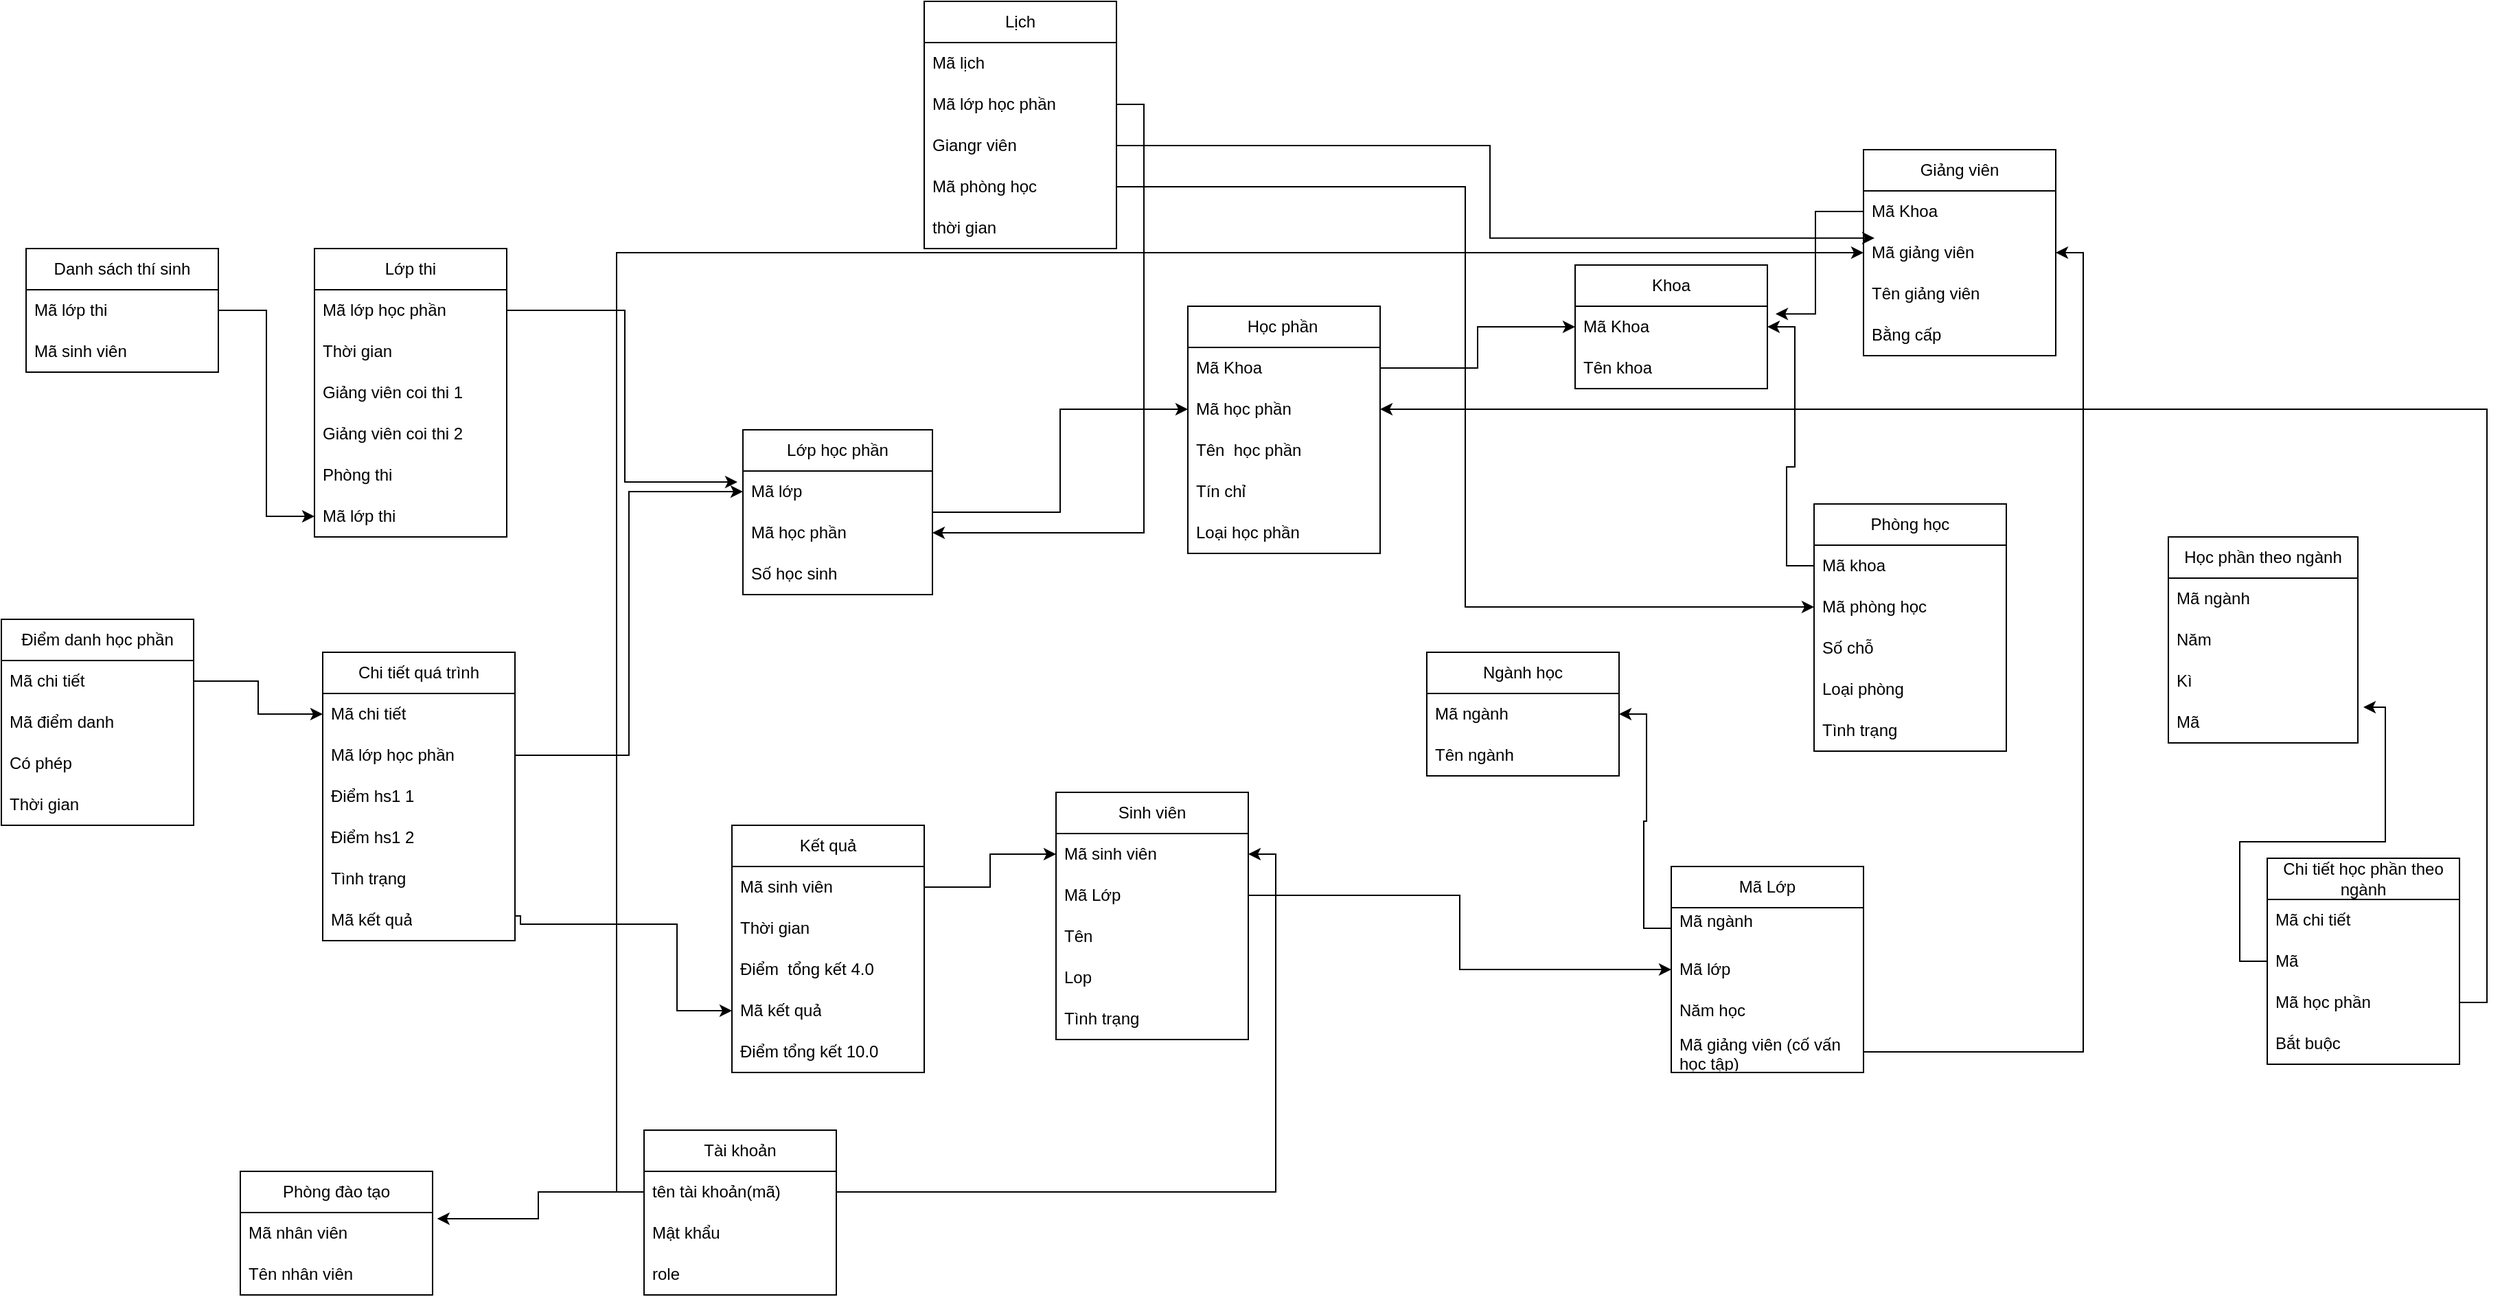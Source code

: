 <mxfile version="24.4.0" type="device">
  <diagram name="Page-1" id="z_HoMufb3-DdznKSF4CM">
    <mxGraphModel dx="1002" dy="543" grid="1" gridSize="6" guides="1" tooltips="1" connect="1" arrows="1" fold="1" page="1" pageScale="1" pageWidth="8150" pageHeight="3200" math="0" shadow="0">
      <root>
        <mxCell id="0" />
        <mxCell id="1" parent="0" />
        <mxCell id="s52g1GQfEZLezuhmKsSy-9" value="Khoa" style="swimlane;fontStyle=0;childLayout=stackLayout;horizontal=1;startSize=30;horizontalStack=0;resizeParent=1;resizeParentMax=0;resizeLast=0;collapsible=1;marginBottom=0;whiteSpace=wrap;html=1;" parent="1" vertex="1">
          <mxGeometry x="4836" y="672" width="140" height="90" as="geometry" />
        </mxCell>
        <mxCell id="s52g1GQfEZLezuhmKsSy-10" value="Mã Khoa&lt;span style=&quot;white-space: pre;&quot;&gt;&#x9;&lt;/span&gt;" style="text;strokeColor=none;fillColor=none;align=left;verticalAlign=middle;spacingLeft=4;spacingRight=4;overflow=hidden;points=[[0,0.5],[1,0.5]];portConstraint=eastwest;rotatable=0;whiteSpace=wrap;html=1;" parent="s52g1GQfEZLezuhmKsSy-9" vertex="1">
          <mxGeometry y="30" width="140" height="30" as="geometry" />
        </mxCell>
        <mxCell id="s52g1GQfEZLezuhmKsSy-11" value="Tên khoa" style="text;strokeColor=none;fillColor=none;align=left;verticalAlign=middle;spacingLeft=4;spacingRight=4;overflow=hidden;points=[[0,0.5],[1,0.5]];portConstraint=eastwest;rotatable=0;whiteSpace=wrap;html=1;" parent="s52g1GQfEZLezuhmKsSy-9" vertex="1">
          <mxGeometry y="60" width="140" height="30" as="geometry" />
        </mxCell>
        <mxCell id="s52g1GQfEZLezuhmKsSy-13" value="Học phần&lt;span style=&quot;white-space: pre;&quot;&gt;&#x9;&lt;/span&gt;" style="swimlane;fontStyle=0;childLayout=stackLayout;horizontal=1;startSize=30;horizontalStack=0;resizeParent=1;resizeParentMax=0;resizeLast=0;collapsible=1;marginBottom=0;whiteSpace=wrap;html=1;" parent="1" vertex="1">
          <mxGeometry x="4554" y="702" width="140" height="180" as="geometry" />
        </mxCell>
        <mxCell id="s52g1GQfEZLezuhmKsSy-14" value="Mã Khoa&lt;span style=&quot;white-space: pre;&quot;&gt;&#x9;&lt;/span&gt;" style="text;strokeColor=none;fillColor=none;align=left;verticalAlign=middle;spacingLeft=4;spacingRight=4;overflow=hidden;points=[[0,0.5],[1,0.5]];portConstraint=eastwest;rotatable=0;whiteSpace=wrap;html=1;" parent="s52g1GQfEZLezuhmKsSy-13" vertex="1">
          <mxGeometry y="30" width="140" height="30" as="geometry" />
        </mxCell>
        <mxCell id="s52g1GQfEZLezuhmKsSy-15" value="Mã học phần" style="text;strokeColor=none;fillColor=none;align=left;verticalAlign=middle;spacingLeft=4;spacingRight=4;overflow=hidden;points=[[0,0.5],[1,0.5]];portConstraint=eastwest;rotatable=0;whiteSpace=wrap;html=1;" parent="s52g1GQfEZLezuhmKsSy-13" vertex="1">
          <mxGeometry y="60" width="140" height="30" as="geometry" />
        </mxCell>
        <mxCell id="s52g1GQfEZLezuhmKsSy-17" value="Tên&amp;nbsp; học phần" style="text;strokeColor=none;fillColor=none;align=left;verticalAlign=middle;spacingLeft=4;spacingRight=4;overflow=hidden;points=[[0,0.5],[1,0.5]];portConstraint=eastwest;rotatable=0;whiteSpace=wrap;html=1;" parent="s52g1GQfEZLezuhmKsSy-13" vertex="1">
          <mxGeometry y="90" width="140" height="30" as="geometry" />
        </mxCell>
        <mxCell id="s52g1GQfEZLezuhmKsSy-18" value="Tín chỉ" style="text;strokeColor=none;fillColor=none;align=left;verticalAlign=middle;spacingLeft=4;spacingRight=4;overflow=hidden;points=[[0,0.5],[1,0.5]];portConstraint=eastwest;rotatable=0;whiteSpace=wrap;html=1;" parent="s52g1GQfEZLezuhmKsSy-13" vertex="1">
          <mxGeometry y="120" width="140" height="30" as="geometry" />
        </mxCell>
        <mxCell id="s52g1GQfEZLezuhmKsSy-19" value="Loại học phần" style="text;strokeColor=none;fillColor=none;align=left;verticalAlign=middle;spacingLeft=4;spacingRight=4;overflow=hidden;points=[[0,0.5],[1,0.5]];portConstraint=eastwest;rotatable=0;whiteSpace=wrap;html=1;" parent="s52g1GQfEZLezuhmKsSy-13" vertex="1">
          <mxGeometry y="150" width="140" height="30" as="geometry" />
        </mxCell>
        <mxCell id="s52g1GQfEZLezuhmKsSy-20" value="Giảng viên" style="swimlane;fontStyle=0;childLayout=stackLayout;horizontal=1;startSize=30;horizontalStack=0;resizeParent=1;resizeParentMax=0;resizeLast=0;collapsible=1;marginBottom=0;whiteSpace=wrap;html=1;" parent="1" vertex="1">
          <mxGeometry x="5046" y="588" width="140" height="150" as="geometry" />
        </mxCell>
        <mxCell id="s52g1GQfEZLezuhmKsSy-21" value="Mã Khoa&lt;span style=&quot;white-space: pre;&quot;&gt;&#x9;&lt;/span&gt;" style="text;strokeColor=none;fillColor=none;align=left;verticalAlign=middle;spacingLeft=4;spacingRight=4;overflow=hidden;points=[[0,0.5],[1,0.5]];portConstraint=eastwest;rotatable=0;whiteSpace=wrap;html=1;" parent="s52g1GQfEZLezuhmKsSy-20" vertex="1">
          <mxGeometry y="30" width="140" height="30" as="geometry" />
        </mxCell>
        <mxCell id="s52g1GQfEZLezuhmKsSy-22" value="Mã giảng viên&lt;span style=&quot;white-space: pre;&quot;&gt;&#x9;&lt;/span&gt;" style="text;strokeColor=none;fillColor=none;align=left;verticalAlign=middle;spacingLeft=4;spacingRight=4;overflow=hidden;points=[[0,0.5],[1,0.5]];portConstraint=eastwest;rotatable=0;whiteSpace=wrap;html=1;" parent="s52g1GQfEZLezuhmKsSy-20" vertex="1">
          <mxGeometry y="60" width="140" height="30" as="geometry" />
        </mxCell>
        <mxCell id="s52g1GQfEZLezuhmKsSy-23" value="Tên giảng viên" style="text;strokeColor=none;fillColor=none;align=left;verticalAlign=middle;spacingLeft=4;spacingRight=4;overflow=hidden;points=[[0,0.5],[1,0.5]];portConstraint=eastwest;rotatable=0;whiteSpace=wrap;html=1;" parent="s52g1GQfEZLezuhmKsSy-20" vertex="1">
          <mxGeometry y="90" width="140" height="30" as="geometry" />
        </mxCell>
        <mxCell id="s52g1GQfEZLezuhmKsSy-24" value="Bằng cấp" style="text;strokeColor=none;fillColor=none;align=left;verticalAlign=middle;spacingLeft=4;spacingRight=4;overflow=hidden;points=[[0,0.5],[1,0.5]];portConstraint=eastwest;rotatable=0;whiteSpace=wrap;html=1;" parent="s52g1GQfEZLezuhmKsSy-20" vertex="1">
          <mxGeometry y="120" width="140" height="30" as="geometry" />
        </mxCell>
        <mxCell id="s52g1GQfEZLezuhmKsSy-40" value="Ngành học" style="swimlane;fontStyle=0;childLayout=stackLayout;horizontal=1;startSize=30;horizontalStack=0;resizeParent=1;resizeParentMax=0;resizeLast=0;collapsible=1;marginBottom=0;whiteSpace=wrap;html=1;" parent="1" vertex="1">
          <mxGeometry x="4728" y="954" width="140" height="90" as="geometry" />
        </mxCell>
        <mxCell id="s52g1GQfEZLezuhmKsSy-41" value="Mã ngành" style="text;strokeColor=none;fillColor=none;align=left;verticalAlign=middle;spacingLeft=4;spacingRight=4;overflow=hidden;points=[[0,0.5],[1,0.5]];portConstraint=eastwest;rotatable=0;whiteSpace=wrap;html=1;" parent="s52g1GQfEZLezuhmKsSy-40" vertex="1">
          <mxGeometry y="30" width="140" height="30" as="geometry" />
        </mxCell>
        <mxCell id="s52g1GQfEZLezuhmKsSy-42" value="Tên ngành" style="text;strokeColor=none;fillColor=none;align=left;verticalAlign=middle;spacingLeft=4;spacingRight=4;overflow=hidden;points=[[0,0.5],[1,0.5]];portConstraint=eastwest;rotatable=0;whiteSpace=wrap;html=1;" parent="s52g1GQfEZLezuhmKsSy-40" vertex="1">
          <mxGeometry y="60" width="140" height="30" as="geometry" />
        </mxCell>
        <mxCell id="s52g1GQfEZLezuhmKsSy-50" value="Phòng học" style="swimlane;fontStyle=0;childLayout=stackLayout;horizontal=1;startSize=30;horizontalStack=0;resizeParent=1;resizeParentMax=0;resizeLast=0;collapsible=1;marginBottom=0;whiteSpace=wrap;html=1;" parent="1" vertex="1">
          <mxGeometry x="5010" y="846" width="140" height="180" as="geometry" />
        </mxCell>
        <mxCell id="s52g1GQfEZLezuhmKsSy-51" value="Mã khoa&lt;span style=&quot;white-space: pre;&quot;&gt;&#x9;&lt;/span&gt;" style="text;strokeColor=none;fillColor=none;align=left;verticalAlign=middle;spacingLeft=4;spacingRight=4;overflow=hidden;points=[[0,0.5],[1,0.5]];portConstraint=eastwest;rotatable=0;whiteSpace=wrap;html=1;" parent="s52g1GQfEZLezuhmKsSy-50" vertex="1">
          <mxGeometry y="30" width="140" height="30" as="geometry" />
        </mxCell>
        <mxCell id="s52g1GQfEZLezuhmKsSy-52" value="Mã phòng học" style="text;strokeColor=none;fillColor=none;align=left;verticalAlign=middle;spacingLeft=4;spacingRight=4;overflow=hidden;points=[[0,0.5],[1,0.5]];portConstraint=eastwest;rotatable=0;whiteSpace=wrap;html=1;" parent="s52g1GQfEZLezuhmKsSy-50" vertex="1">
          <mxGeometry y="60" width="140" height="30" as="geometry" />
        </mxCell>
        <mxCell id="s52g1GQfEZLezuhmKsSy-53" value="Số chỗ&lt;span style=&quot;white-space: pre;&quot;&gt;&#x9;&lt;/span&gt;" style="text;strokeColor=none;fillColor=none;align=left;verticalAlign=middle;spacingLeft=4;spacingRight=4;overflow=hidden;points=[[0,0.5],[1,0.5]];portConstraint=eastwest;rotatable=0;whiteSpace=wrap;html=1;" parent="s52g1GQfEZLezuhmKsSy-50" vertex="1">
          <mxGeometry y="90" width="140" height="30" as="geometry" />
        </mxCell>
        <mxCell id="s52g1GQfEZLezuhmKsSy-54" value="Loại phòng" style="text;strokeColor=none;fillColor=none;align=left;verticalAlign=middle;spacingLeft=4;spacingRight=4;overflow=hidden;points=[[0,0.5],[1,0.5]];portConstraint=eastwest;rotatable=0;whiteSpace=wrap;html=1;" parent="s52g1GQfEZLezuhmKsSy-50" vertex="1">
          <mxGeometry y="120" width="140" height="30" as="geometry" />
        </mxCell>
        <mxCell id="s52g1GQfEZLezuhmKsSy-55" value="Tình trạng" style="text;strokeColor=none;fillColor=none;align=left;verticalAlign=middle;spacingLeft=4;spacingRight=4;overflow=hidden;points=[[0,0.5],[1,0.5]];portConstraint=eastwest;rotatable=0;whiteSpace=wrap;html=1;" parent="s52g1GQfEZLezuhmKsSy-50" vertex="1">
          <mxGeometry y="150" width="140" height="30" as="geometry" />
        </mxCell>
        <mxCell id="s52g1GQfEZLezuhmKsSy-56" value="Sinh viên" style="swimlane;fontStyle=0;childLayout=stackLayout;horizontal=1;startSize=30;horizontalStack=0;resizeParent=1;resizeParentMax=0;resizeLast=0;collapsible=1;marginBottom=0;whiteSpace=wrap;html=1;" parent="1" vertex="1">
          <mxGeometry x="4458" y="1056" width="140" height="180" as="geometry" />
        </mxCell>
        <mxCell id="s52g1GQfEZLezuhmKsSy-57" value="Mã sinh viên" style="text;strokeColor=none;fillColor=none;align=left;verticalAlign=middle;spacingLeft=4;spacingRight=4;overflow=hidden;points=[[0,0.5],[1,0.5]];portConstraint=eastwest;rotatable=0;whiteSpace=wrap;html=1;" parent="s52g1GQfEZLezuhmKsSy-56" vertex="1">
          <mxGeometry y="30" width="140" height="30" as="geometry" />
        </mxCell>
        <mxCell id="s52g1GQfEZLezuhmKsSy-58" value="Mã Lớp" style="text;strokeColor=none;fillColor=none;align=left;verticalAlign=middle;spacingLeft=4;spacingRight=4;overflow=hidden;points=[[0,0.5],[1,0.5]];portConstraint=eastwest;rotatable=0;whiteSpace=wrap;html=1;" parent="s52g1GQfEZLezuhmKsSy-56" vertex="1">
          <mxGeometry y="60" width="140" height="30" as="geometry" />
        </mxCell>
        <mxCell id="s52g1GQfEZLezuhmKsSy-59" value="Tên" style="text;strokeColor=none;fillColor=none;align=left;verticalAlign=middle;spacingLeft=4;spacingRight=4;overflow=hidden;points=[[0,0.5],[1,0.5]];portConstraint=eastwest;rotatable=0;whiteSpace=wrap;html=1;" parent="s52g1GQfEZLezuhmKsSy-56" vertex="1">
          <mxGeometry y="90" width="140" height="30" as="geometry" />
        </mxCell>
        <mxCell id="s52g1GQfEZLezuhmKsSy-61" value="Lop" style="text;strokeColor=none;fillColor=none;align=left;verticalAlign=middle;spacingLeft=4;spacingRight=4;overflow=hidden;points=[[0,0.5],[1,0.5]];portConstraint=eastwest;rotatable=0;whiteSpace=wrap;html=1;" parent="s52g1GQfEZLezuhmKsSy-56" vertex="1">
          <mxGeometry y="120" width="140" height="30" as="geometry" />
        </mxCell>
        <mxCell id="xnT5CF6OnCwCPPM7DnqW-38" value="Tình trạng" style="text;strokeColor=none;fillColor=none;align=left;verticalAlign=middle;spacingLeft=4;spacingRight=4;overflow=hidden;points=[[0,0.5],[1,0.5]];portConstraint=eastwest;rotatable=0;whiteSpace=wrap;html=1;" vertex="1" parent="s52g1GQfEZLezuhmKsSy-56">
          <mxGeometry y="150" width="140" height="30" as="geometry" />
        </mxCell>
        <mxCell id="o8XQg0NcxFgMnKjg9vq3-13" style="edgeStyle=orthogonalEdgeStyle;rounded=0;orthogonalLoop=1;jettySize=auto;html=1;entryX=0;entryY=0.5;entryDx=0;entryDy=0;" parent="1" source="s52g1GQfEZLezuhmKsSy-62" target="s52g1GQfEZLezuhmKsSy-15" edge="1">
          <mxGeometry relative="1" as="geometry" />
        </mxCell>
        <mxCell id="s52g1GQfEZLezuhmKsSy-62" value="Lớp học phần" style="swimlane;fontStyle=0;childLayout=stackLayout;horizontal=1;startSize=30;horizontalStack=0;resizeParent=1;resizeParentMax=0;resizeLast=0;collapsible=1;marginBottom=0;whiteSpace=wrap;html=1;" parent="1" vertex="1">
          <mxGeometry x="4230" y="792" width="138" height="120" as="geometry" />
        </mxCell>
        <mxCell id="s52g1GQfEZLezuhmKsSy-63" value="Mã lớp&amp;nbsp;&lt;span style=&quot;white-space: pre;&quot;&gt;&#x9;&lt;/span&gt;" style="text;strokeColor=none;fillColor=none;align=left;verticalAlign=middle;spacingLeft=4;spacingRight=4;overflow=hidden;points=[[0,0.5],[1,0.5]];portConstraint=eastwest;rotatable=0;whiteSpace=wrap;html=1;" parent="s52g1GQfEZLezuhmKsSy-62" vertex="1">
          <mxGeometry y="30" width="138" height="30" as="geometry" />
        </mxCell>
        <mxCell id="s52g1GQfEZLezuhmKsSy-64" value="Mã học phần" style="text;strokeColor=none;fillColor=none;align=left;verticalAlign=middle;spacingLeft=4;spacingRight=4;overflow=hidden;points=[[0,0.5],[1,0.5]];portConstraint=eastwest;rotatable=0;whiteSpace=wrap;html=1;" parent="s52g1GQfEZLezuhmKsSy-62" vertex="1">
          <mxGeometry y="60" width="138" height="30" as="geometry" />
        </mxCell>
        <mxCell id="s52g1GQfEZLezuhmKsSy-65" value="Số học sinh" style="text;strokeColor=none;fillColor=none;align=left;verticalAlign=middle;spacingLeft=4;spacingRight=4;overflow=hidden;points=[[0,0.5],[1,0.5]];portConstraint=eastwest;rotatable=0;whiteSpace=wrap;html=1;" parent="s52g1GQfEZLezuhmKsSy-62" vertex="1">
          <mxGeometry y="90" width="138" height="30" as="geometry" />
        </mxCell>
        <mxCell id="s52g1GQfEZLezuhmKsSy-73" value="Lịch" style="swimlane;fontStyle=0;childLayout=stackLayout;horizontal=1;startSize=30;horizontalStack=0;resizeParent=1;resizeParentMax=0;resizeLast=0;collapsible=1;marginBottom=0;whiteSpace=wrap;html=1;" parent="1" vertex="1">
          <mxGeometry x="4362" y="480" width="140" height="180" as="geometry" />
        </mxCell>
        <mxCell id="s52g1GQfEZLezuhmKsSy-74" value="Mã lịch" style="text;strokeColor=none;fillColor=none;align=left;verticalAlign=middle;spacingLeft=4;spacingRight=4;overflow=hidden;points=[[0,0.5],[1,0.5]];portConstraint=eastwest;rotatable=0;whiteSpace=wrap;html=1;" parent="s52g1GQfEZLezuhmKsSy-73" vertex="1">
          <mxGeometry y="30" width="140" height="30" as="geometry" />
        </mxCell>
        <mxCell id="s52g1GQfEZLezuhmKsSy-75" value="Mã lớp học phần" style="text;strokeColor=none;fillColor=none;align=left;verticalAlign=middle;spacingLeft=4;spacingRight=4;overflow=hidden;points=[[0,0.5],[1,0.5]];portConstraint=eastwest;rotatable=0;whiteSpace=wrap;html=1;" parent="s52g1GQfEZLezuhmKsSy-73" vertex="1">
          <mxGeometry y="60" width="140" height="30" as="geometry" />
        </mxCell>
        <mxCell id="s52g1GQfEZLezuhmKsSy-76" value="Giangr viên&lt;span style=&quot;white-space: pre;&quot;&gt;&#x9;&lt;/span&gt;" style="text;strokeColor=none;fillColor=none;align=left;verticalAlign=middle;spacingLeft=4;spacingRight=4;overflow=hidden;points=[[0,0.5],[1,0.5]];portConstraint=eastwest;rotatable=0;whiteSpace=wrap;html=1;" parent="s52g1GQfEZLezuhmKsSy-73" vertex="1">
          <mxGeometry y="90" width="140" height="30" as="geometry" />
        </mxCell>
        <mxCell id="s52g1GQfEZLezuhmKsSy-77" value="Mã phòng học" style="text;strokeColor=none;fillColor=none;align=left;verticalAlign=middle;spacingLeft=4;spacingRight=4;overflow=hidden;points=[[0,0.5],[1,0.5]];portConstraint=eastwest;rotatable=0;whiteSpace=wrap;html=1;" parent="s52g1GQfEZLezuhmKsSy-73" vertex="1">
          <mxGeometry y="120" width="140" height="30" as="geometry" />
        </mxCell>
        <mxCell id="s52g1GQfEZLezuhmKsSy-78" value="thời gian" style="text;strokeColor=none;fillColor=none;align=left;verticalAlign=middle;spacingLeft=4;spacingRight=4;overflow=hidden;points=[[0,0.5],[1,0.5]];portConstraint=eastwest;rotatable=0;whiteSpace=wrap;html=1;" parent="s52g1GQfEZLezuhmKsSy-73" vertex="1">
          <mxGeometry y="150" width="140" height="30" as="geometry" />
        </mxCell>
        <mxCell id="o8XQg0NcxFgMnKjg9vq3-1" value="Mã Lớp" style="swimlane;fontStyle=0;childLayout=stackLayout;horizontal=1;startSize=30;horizontalStack=0;resizeParent=1;resizeParentMax=0;resizeLast=0;collapsible=1;marginBottom=0;whiteSpace=wrap;html=1;" parent="1" vertex="1">
          <mxGeometry x="4906" y="1110" width="140" height="150" as="geometry" />
        </mxCell>
        <mxCell id="o8XQg0NcxFgMnKjg9vq3-2" value="Mã ngành&lt;div&gt;&lt;br&gt;&lt;/div&gt;" style="text;strokeColor=none;fillColor=none;align=left;verticalAlign=middle;spacingLeft=4;spacingRight=4;overflow=hidden;points=[[0,0.5],[1,0.5]];portConstraint=eastwest;rotatable=0;whiteSpace=wrap;html=1;" parent="o8XQg0NcxFgMnKjg9vq3-1" vertex="1">
          <mxGeometry y="30" width="140" height="30" as="geometry" />
        </mxCell>
        <mxCell id="o8XQg0NcxFgMnKjg9vq3-3" value="Mã lớp" style="text;strokeColor=none;fillColor=none;align=left;verticalAlign=middle;spacingLeft=4;spacingRight=4;overflow=hidden;points=[[0,0.5],[1,0.5]];portConstraint=eastwest;rotatable=0;whiteSpace=wrap;html=1;" parent="o8XQg0NcxFgMnKjg9vq3-1" vertex="1">
          <mxGeometry y="60" width="140" height="30" as="geometry" />
        </mxCell>
        <mxCell id="o8XQg0NcxFgMnKjg9vq3-7" value="Năm học" style="text;strokeColor=none;fillColor=none;align=left;verticalAlign=middle;spacingLeft=4;spacingRight=4;overflow=hidden;points=[[0,0.5],[1,0.5]];portConstraint=eastwest;rotatable=0;whiteSpace=wrap;html=1;" parent="o8XQg0NcxFgMnKjg9vq3-1" vertex="1">
          <mxGeometry y="90" width="140" height="30" as="geometry" />
        </mxCell>
        <mxCell id="ZjORKXqB1ZJyCYdQV4TZ-1" value="Mã giảng viên (cố vấn học tập)&lt;div&gt;&lt;br&gt;&lt;/div&gt;" style="text;strokeColor=none;fillColor=none;align=left;verticalAlign=middle;spacingLeft=4;spacingRight=4;overflow=hidden;points=[[0,0.5],[1,0.5]];portConstraint=eastwest;rotatable=0;whiteSpace=wrap;html=1;" parent="o8XQg0NcxFgMnKjg9vq3-1" vertex="1">
          <mxGeometry y="120" width="140" height="30" as="geometry" />
        </mxCell>
        <mxCell id="o8XQg0NcxFgMnKjg9vq3-8" style="edgeStyle=orthogonalEdgeStyle;rounded=0;orthogonalLoop=1;jettySize=auto;html=1;exitX=0;exitY=0.5;exitDx=0;exitDy=0;entryX=1;entryY=0.5;entryDx=0;entryDy=0;" parent="1" source="s52g1GQfEZLezuhmKsSy-51" target="s52g1GQfEZLezuhmKsSy-9" edge="1">
          <mxGeometry relative="1" as="geometry" />
        </mxCell>
        <mxCell id="o8XQg0NcxFgMnKjg9vq3-9" style="edgeStyle=orthogonalEdgeStyle;rounded=0;orthogonalLoop=1;jettySize=auto;html=1;exitX=1;exitY=0.5;exitDx=0;exitDy=0;entryX=0;entryY=0.5;entryDx=0;entryDy=0;" parent="1" source="s52g1GQfEZLezuhmKsSy-14" target="s52g1GQfEZLezuhmKsSy-10" edge="1">
          <mxGeometry relative="1" as="geometry" />
        </mxCell>
        <mxCell id="o8XQg0NcxFgMnKjg9vq3-10" style="edgeStyle=orthogonalEdgeStyle;rounded=0;orthogonalLoop=1;jettySize=auto;html=1;exitX=0;exitY=0.5;exitDx=0;exitDy=0;entryX=1.043;entryY=0.187;entryDx=0;entryDy=0;entryPerimeter=0;" parent="1" source="s52g1GQfEZLezuhmKsSy-21" target="s52g1GQfEZLezuhmKsSy-10" edge="1">
          <mxGeometry relative="1" as="geometry" />
        </mxCell>
        <mxCell id="o8XQg0NcxFgMnKjg9vq3-14" style="edgeStyle=orthogonalEdgeStyle;rounded=0;orthogonalLoop=1;jettySize=auto;html=1;exitX=1;exitY=0.5;exitDx=0;exitDy=0;" parent="1" source="s52g1GQfEZLezuhmKsSy-75" target="s52g1GQfEZLezuhmKsSy-64" edge="1">
          <mxGeometry relative="1" as="geometry" />
        </mxCell>
        <mxCell id="o8XQg0NcxFgMnKjg9vq3-15" style="edgeStyle=orthogonalEdgeStyle;rounded=0;orthogonalLoop=1;jettySize=auto;html=1;exitX=1;exitY=0.5;exitDx=0;exitDy=0;entryX=0.057;entryY=0.147;entryDx=0;entryDy=0;entryPerimeter=0;" parent="1" source="s52g1GQfEZLezuhmKsSy-76" target="s52g1GQfEZLezuhmKsSy-22" edge="1">
          <mxGeometry relative="1" as="geometry" />
        </mxCell>
        <mxCell id="o8XQg0NcxFgMnKjg9vq3-16" style="edgeStyle=orthogonalEdgeStyle;rounded=0;orthogonalLoop=1;jettySize=auto;html=1;exitX=1;exitY=0.5;exitDx=0;exitDy=0;" parent="1" source="s52g1GQfEZLezuhmKsSy-77" target="s52g1GQfEZLezuhmKsSy-52" edge="1">
          <mxGeometry relative="1" as="geometry" />
        </mxCell>
        <mxCell id="o8XQg0NcxFgMnKjg9vq3-17" style="edgeStyle=orthogonalEdgeStyle;rounded=0;orthogonalLoop=1;jettySize=auto;html=1;exitX=0;exitY=0.5;exitDx=0;exitDy=0;entryX=1;entryY=0.5;entryDx=0;entryDy=0;" parent="1" source="o8XQg0NcxFgMnKjg9vq3-2" target="s52g1GQfEZLezuhmKsSy-41" edge="1">
          <mxGeometry relative="1" as="geometry" />
        </mxCell>
        <mxCell id="o8XQg0NcxFgMnKjg9vq3-18" style="edgeStyle=orthogonalEdgeStyle;rounded=0;orthogonalLoop=1;jettySize=auto;html=1;entryX=0;entryY=0.5;entryDx=0;entryDy=0;" parent="1" source="s52g1GQfEZLezuhmKsSy-58" target="o8XQg0NcxFgMnKjg9vq3-3" edge="1">
          <mxGeometry relative="1" as="geometry" />
        </mxCell>
        <mxCell id="o8XQg0NcxFgMnKjg9vq3-19" value="Kết quả" style="swimlane;fontStyle=0;childLayout=stackLayout;horizontal=1;startSize=30;horizontalStack=0;resizeParent=1;resizeParentMax=0;resizeLast=0;collapsible=1;marginBottom=0;whiteSpace=wrap;html=1;" parent="1" vertex="1">
          <mxGeometry x="4222" y="1080" width="140" height="180" as="geometry" />
        </mxCell>
        <mxCell id="o8XQg0NcxFgMnKjg9vq3-20" value="Mã sinh viên" style="text;strokeColor=none;fillColor=none;align=left;verticalAlign=middle;spacingLeft=4;spacingRight=4;overflow=hidden;points=[[0,0.5],[1,0.5]];portConstraint=eastwest;rotatable=0;whiteSpace=wrap;html=1;" parent="o8XQg0NcxFgMnKjg9vq3-19" vertex="1">
          <mxGeometry y="30" width="140" height="30" as="geometry" />
        </mxCell>
        <mxCell id="o8XQg0NcxFgMnKjg9vq3-21" value="Thời gian&amp;nbsp;&lt;span style=&quot;white-space: pre;&quot;&gt;&#x9;&lt;/span&gt;" style="text;strokeColor=none;fillColor=none;align=left;verticalAlign=middle;spacingLeft=4;spacingRight=4;overflow=hidden;points=[[0,0.5],[1,0.5]];portConstraint=eastwest;rotatable=0;whiteSpace=wrap;html=1;" parent="o8XQg0NcxFgMnKjg9vq3-19" vertex="1">
          <mxGeometry y="60" width="140" height="30" as="geometry" />
        </mxCell>
        <mxCell id="o8XQg0NcxFgMnKjg9vq3-22" value="Điểm&amp;nbsp; tổng kết 4.0" style="text;strokeColor=none;fillColor=none;align=left;verticalAlign=middle;spacingLeft=4;spacingRight=4;overflow=hidden;points=[[0,0.5],[1,0.5]];portConstraint=eastwest;rotatable=0;whiteSpace=wrap;html=1;" parent="o8XQg0NcxFgMnKjg9vq3-19" vertex="1">
          <mxGeometry y="90" width="140" height="30" as="geometry" />
        </mxCell>
        <mxCell id="o8XQg0NcxFgMnKjg9vq3-25" value="Mã kết quả" style="text;strokeColor=none;fillColor=none;align=left;verticalAlign=middle;spacingLeft=4;spacingRight=4;overflow=hidden;points=[[0,0.5],[1,0.5]];portConstraint=eastwest;rotatable=0;whiteSpace=wrap;html=1;" parent="o8XQg0NcxFgMnKjg9vq3-19" vertex="1">
          <mxGeometry y="120" width="140" height="30" as="geometry" />
        </mxCell>
        <mxCell id="xnT5CF6OnCwCPPM7DnqW-1" value="Điểm tổng kết 10.0" style="text;strokeColor=none;fillColor=none;align=left;verticalAlign=middle;spacingLeft=4;spacingRight=4;overflow=hidden;points=[[0,0.5],[1,0.5]];portConstraint=eastwest;rotatable=0;whiteSpace=wrap;html=1;" vertex="1" parent="o8XQg0NcxFgMnKjg9vq3-19">
          <mxGeometry y="150" width="140" height="30" as="geometry" />
        </mxCell>
        <mxCell id="o8XQg0NcxFgMnKjg9vq3-24" style="edgeStyle=orthogonalEdgeStyle;rounded=0;orthogonalLoop=1;jettySize=auto;html=1;entryX=0;entryY=0.5;entryDx=0;entryDy=0;" parent="1" source="o8XQg0NcxFgMnKjg9vq3-20" target="s52g1GQfEZLezuhmKsSy-57" edge="1">
          <mxGeometry relative="1" as="geometry" />
        </mxCell>
        <mxCell id="o8XQg0NcxFgMnKjg9vq3-26" value="Chi tiết quá trình" style="swimlane;fontStyle=0;childLayout=stackLayout;horizontal=1;startSize=30;horizontalStack=0;resizeParent=1;resizeParentMax=0;resizeLast=0;collapsible=1;marginBottom=0;whiteSpace=wrap;html=1;" parent="1" vertex="1">
          <mxGeometry x="3924" y="954" width="140" height="210" as="geometry" />
        </mxCell>
        <mxCell id="o8XQg0NcxFgMnKjg9vq3-27" value="Mã chi tiết" style="text;strokeColor=none;fillColor=none;align=left;verticalAlign=middle;spacingLeft=4;spacingRight=4;overflow=hidden;points=[[0,0.5],[1,0.5]];portConstraint=eastwest;rotatable=0;whiteSpace=wrap;html=1;" parent="o8XQg0NcxFgMnKjg9vq3-26" vertex="1">
          <mxGeometry y="30" width="140" height="30" as="geometry" />
        </mxCell>
        <mxCell id="o8XQg0NcxFgMnKjg9vq3-29" value="Mã lớp học phần" style="text;strokeColor=none;fillColor=none;align=left;verticalAlign=middle;spacingLeft=4;spacingRight=4;overflow=hidden;points=[[0,0.5],[1,0.5]];portConstraint=eastwest;rotatable=0;whiteSpace=wrap;html=1;" parent="o8XQg0NcxFgMnKjg9vq3-26" vertex="1">
          <mxGeometry y="60" width="140" height="30" as="geometry" />
        </mxCell>
        <mxCell id="ZjORKXqB1ZJyCYdQV4TZ-3" value="Điểm hs1 1" style="text;strokeColor=none;fillColor=none;align=left;verticalAlign=middle;spacingLeft=4;spacingRight=4;overflow=hidden;points=[[0,0.5],[1,0.5]];portConstraint=eastwest;rotatable=0;whiteSpace=wrap;html=1;" parent="o8XQg0NcxFgMnKjg9vq3-26" vertex="1">
          <mxGeometry y="90" width="140" height="30" as="geometry" />
        </mxCell>
        <mxCell id="ZjORKXqB1ZJyCYdQV4TZ-4" value="Điểm hs1 2" style="text;strokeColor=none;fillColor=none;align=left;verticalAlign=middle;spacingLeft=4;spacingRight=4;overflow=hidden;points=[[0,0.5],[1,0.5]];portConstraint=eastwest;rotatable=0;whiteSpace=wrap;html=1;" parent="o8XQg0NcxFgMnKjg9vq3-26" vertex="1">
          <mxGeometry y="120" width="140" height="30" as="geometry" />
        </mxCell>
        <mxCell id="30pio6V7Cn0U1UP6lbBz-1" value="Tình trạng" style="text;strokeColor=none;fillColor=none;align=left;verticalAlign=middle;spacingLeft=4;spacingRight=4;overflow=hidden;points=[[0,0.5],[1,0.5]];portConstraint=eastwest;rotatable=0;whiteSpace=wrap;html=1;" parent="o8XQg0NcxFgMnKjg9vq3-26" vertex="1">
          <mxGeometry y="150" width="140" height="30" as="geometry" />
        </mxCell>
        <mxCell id="xnT5CF6OnCwCPPM7DnqW-8" value="Mã kết quả" style="text;strokeColor=none;fillColor=none;align=left;verticalAlign=middle;spacingLeft=4;spacingRight=4;overflow=hidden;points=[[0,0.5],[1,0.5]];portConstraint=eastwest;rotatable=0;whiteSpace=wrap;html=1;" vertex="1" parent="o8XQg0NcxFgMnKjg9vq3-26">
          <mxGeometry y="180" width="140" height="30" as="geometry" />
        </mxCell>
        <mxCell id="o8XQg0NcxFgMnKjg9vq3-31" style="edgeStyle=orthogonalEdgeStyle;rounded=0;orthogonalLoop=1;jettySize=auto;html=1;entryX=0;entryY=0.5;entryDx=0;entryDy=0;exitX=1;exitY=0.5;exitDx=0;exitDy=0;" parent="1" source="xnT5CF6OnCwCPPM7DnqW-8" target="o8XQg0NcxFgMnKjg9vq3-25" edge="1">
          <mxGeometry relative="1" as="geometry">
            <Array as="points">
              <mxPoint x="4064" y="1146" />
              <mxPoint x="4068" y="1146" />
              <mxPoint x="4068" y="1152" />
              <mxPoint x="4182" y="1152" />
              <mxPoint x="4182" y="1215" />
            </Array>
          </mxGeometry>
        </mxCell>
        <mxCell id="ZjORKXqB1ZJyCYdQV4TZ-2" style="edgeStyle=orthogonalEdgeStyle;rounded=0;orthogonalLoop=1;jettySize=auto;html=1;exitX=1;exitY=0.5;exitDx=0;exitDy=0;entryX=1;entryY=0.5;entryDx=0;entryDy=0;" parent="1" source="ZjORKXqB1ZJyCYdQV4TZ-1" target="s52g1GQfEZLezuhmKsSy-22" edge="1">
          <mxGeometry relative="1" as="geometry" />
        </mxCell>
        <mxCell id="ZjORKXqB1ZJyCYdQV4TZ-5" value="Học phần theo ngành" style="swimlane;fontStyle=0;childLayout=stackLayout;horizontal=1;startSize=30;horizontalStack=0;resizeParent=1;resizeParentMax=0;resizeLast=0;collapsible=1;marginBottom=0;whiteSpace=wrap;html=1;" parent="1" vertex="1">
          <mxGeometry x="5268" y="870" width="138" height="150" as="geometry" />
        </mxCell>
        <mxCell id="ZjORKXqB1ZJyCYdQV4TZ-6" value="Mã ngành" style="text;strokeColor=none;fillColor=none;align=left;verticalAlign=middle;spacingLeft=4;spacingRight=4;overflow=hidden;points=[[0,0.5],[1,0.5]];portConstraint=eastwest;rotatable=0;whiteSpace=wrap;html=1;" parent="ZjORKXqB1ZJyCYdQV4TZ-5" vertex="1">
          <mxGeometry y="30" width="138" height="30" as="geometry" />
        </mxCell>
        <mxCell id="ZjORKXqB1ZJyCYdQV4TZ-7" value="Năm&amp;nbsp;" style="text;strokeColor=none;fillColor=none;align=left;verticalAlign=middle;spacingLeft=4;spacingRight=4;overflow=hidden;points=[[0,0.5],[1,0.5]];portConstraint=eastwest;rotatable=0;whiteSpace=wrap;html=1;" parent="ZjORKXqB1ZJyCYdQV4TZ-5" vertex="1">
          <mxGeometry y="60" width="138" height="30" as="geometry" />
        </mxCell>
        <mxCell id="ZjORKXqB1ZJyCYdQV4TZ-9" value="Kì" style="text;strokeColor=none;fillColor=none;align=left;verticalAlign=middle;spacingLeft=4;spacingRight=4;overflow=hidden;points=[[0,0.5],[1,0.5]];portConstraint=eastwest;rotatable=0;whiteSpace=wrap;html=1;" parent="ZjORKXqB1ZJyCYdQV4TZ-5" vertex="1">
          <mxGeometry y="90" width="138" height="30" as="geometry" />
        </mxCell>
        <mxCell id="ZjORKXqB1ZJyCYdQV4TZ-19" value="Mã&amp;nbsp;" style="text;strokeColor=none;fillColor=none;align=left;verticalAlign=middle;spacingLeft=4;spacingRight=4;overflow=hidden;points=[[0,0.5],[1,0.5]];portConstraint=eastwest;rotatable=0;whiteSpace=wrap;html=1;" parent="ZjORKXqB1ZJyCYdQV4TZ-5" vertex="1">
          <mxGeometry y="120" width="138" height="30" as="geometry" />
        </mxCell>
        <mxCell id="ZjORKXqB1ZJyCYdQV4TZ-10" value="Chi tiết học phần theo ngành" style="swimlane;fontStyle=0;childLayout=stackLayout;horizontal=1;startSize=30;horizontalStack=0;resizeParent=1;resizeParentMax=0;resizeLast=0;collapsible=1;marginBottom=0;whiteSpace=wrap;html=1;" parent="1" vertex="1">
          <mxGeometry x="5340" y="1104" width="140" height="150" as="geometry" />
        </mxCell>
        <mxCell id="ZjORKXqB1ZJyCYdQV4TZ-11" value="Mã chi tiết" style="text;strokeColor=none;fillColor=none;align=left;verticalAlign=middle;spacingLeft=4;spacingRight=4;overflow=hidden;points=[[0,0.5],[1,0.5]];portConstraint=eastwest;rotatable=0;whiteSpace=wrap;html=1;" parent="ZjORKXqB1ZJyCYdQV4TZ-10" vertex="1">
          <mxGeometry y="30" width="140" height="30" as="geometry" />
        </mxCell>
        <mxCell id="ZjORKXqB1ZJyCYdQV4TZ-12" value="Mã" style="text;strokeColor=none;fillColor=none;align=left;verticalAlign=middle;spacingLeft=4;spacingRight=4;overflow=hidden;points=[[0,0.5],[1,0.5]];portConstraint=eastwest;rotatable=0;whiteSpace=wrap;html=1;" parent="ZjORKXqB1ZJyCYdQV4TZ-10" vertex="1">
          <mxGeometry y="60" width="140" height="30" as="geometry" />
        </mxCell>
        <mxCell id="ZjORKXqB1ZJyCYdQV4TZ-13" value="Mã học phần" style="text;strokeColor=none;fillColor=none;align=left;verticalAlign=middle;spacingLeft=4;spacingRight=4;overflow=hidden;points=[[0,0.5],[1,0.5]];portConstraint=eastwest;rotatable=0;whiteSpace=wrap;html=1;" parent="ZjORKXqB1ZJyCYdQV4TZ-10" vertex="1">
          <mxGeometry y="90" width="140" height="30" as="geometry" />
        </mxCell>
        <mxCell id="ZjORKXqB1ZJyCYdQV4TZ-14" value="Bắt buộc" style="text;strokeColor=none;fillColor=none;align=left;verticalAlign=middle;spacingLeft=4;spacingRight=4;overflow=hidden;points=[[0,0.5],[1,0.5]];portConstraint=eastwest;rotatable=0;whiteSpace=wrap;html=1;" parent="ZjORKXqB1ZJyCYdQV4TZ-10" vertex="1">
          <mxGeometry y="120" width="140" height="30" as="geometry" />
        </mxCell>
        <mxCell id="ZjORKXqB1ZJyCYdQV4TZ-20" style="edgeStyle=orthogonalEdgeStyle;rounded=0;orthogonalLoop=1;jettySize=auto;html=1;entryX=1.029;entryY=0.133;entryDx=0;entryDy=0;entryPerimeter=0;" parent="1" source="ZjORKXqB1ZJyCYdQV4TZ-12" target="ZjORKXqB1ZJyCYdQV4TZ-19" edge="1">
          <mxGeometry relative="1" as="geometry" />
        </mxCell>
        <mxCell id="ZjORKXqB1ZJyCYdQV4TZ-21" style="edgeStyle=orthogonalEdgeStyle;rounded=0;orthogonalLoop=1;jettySize=auto;html=1;exitX=1;exitY=0.5;exitDx=0;exitDy=0;entryX=1;entryY=0.5;entryDx=0;entryDy=0;" parent="1" source="ZjORKXqB1ZJyCYdQV4TZ-13" target="s52g1GQfEZLezuhmKsSy-15" edge="1">
          <mxGeometry relative="1" as="geometry" />
        </mxCell>
        <mxCell id="ZjORKXqB1ZJyCYdQV4TZ-22" value="Tài khoản" style="swimlane;fontStyle=0;childLayout=stackLayout;horizontal=1;startSize=30;horizontalStack=0;resizeParent=1;resizeParentMax=0;resizeLast=0;collapsible=1;marginBottom=0;whiteSpace=wrap;html=1;" parent="1" vertex="1">
          <mxGeometry x="4158" y="1302" width="140" height="120" as="geometry" />
        </mxCell>
        <mxCell id="ZjORKXqB1ZJyCYdQV4TZ-23" value="tên tài khoản(mã)" style="text;strokeColor=none;fillColor=none;align=left;verticalAlign=middle;spacingLeft=4;spacingRight=4;overflow=hidden;points=[[0,0.5],[1,0.5]];portConstraint=eastwest;rotatable=0;whiteSpace=wrap;html=1;" parent="ZjORKXqB1ZJyCYdQV4TZ-22" vertex="1">
          <mxGeometry y="30" width="140" height="30" as="geometry" />
        </mxCell>
        <mxCell id="ZjORKXqB1ZJyCYdQV4TZ-24" value="Mật khẩu" style="text;strokeColor=none;fillColor=none;align=left;verticalAlign=middle;spacingLeft=4;spacingRight=4;overflow=hidden;points=[[0,0.5],[1,0.5]];portConstraint=eastwest;rotatable=0;whiteSpace=wrap;html=1;" parent="ZjORKXqB1ZJyCYdQV4TZ-22" vertex="1">
          <mxGeometry y="60" width="140" height="30" as="geometry" />
        </mxCell>
        <mxCell id="ZjORKXqB1ZJyCYdQV4TZ-25" value="role" style="text;strokeColor=none;fillColor=none;align=left;verticalAlign=middle;spacingLeft=4;spacingRight=4;overflow=hidden;points=[[0,0.5],[1,0.5]];portConstraint=eastwest;rotatable=0;whiteSpace=wrap;html=1;" parent="ZjORKXqB1ZJyCYdQV4TZ-22" vertex="1">
          <mxGeometry y="90" width="140" height="30" as="geometry" />
        </mxCell>
        <mxCell id="ZjORKXqB1ZJyCYdQV4TZ-28" style="edgeStyle=orthogonalEdgeStyle;rounded=0;orthogonalLoop=1;jettySize=auto;html=1;exitX=1;exitY=0.5;exitDx=0;exitDy=0;entryX=1;entryY=0.5;entryDx=0;entryDy=0;" parent="1" source="ZjORKXqB1ZJyCYdQV4TZ-23" target="s52g1GQfEZLezuhmKsSy-57" edge="1">
          <mxGeometry relative="1" as="geometry" />
        </mxCell>
        <mxCell id="ZjORKXqB1ZJyCYdQV4TZ-29" style="edgeStyle=orthogonalEdgeStyle;rounded=0;orthogonalLoop=1;jettySize=auto;html=1;exitX=0;exitY=0.5;exitDx=0;exitDy=0;entryX=0;entryY=0.5;entryDx=0;entryDy=0;" parent="1" source="ZjORKXqB1ZJyCYdQV4TZ-23" target="s52g1GQfEZLezuhmKsSy-22" edge="1">
          <mxGeometry relative="1" as="geometry" />
        </mxCell>
        <mxCell id="ZjORKXqB1ZJyCYdQV4TZ-30" value="Phòng đào tạo" style="swimlane;fontStyle=0;childLayout=stackLayout;horizontal=1;startSize=30;horizontalStack=0;resizeParent=1;resizeParentMax=0;resizeLast=0;collapsible=1;marginBottom=0;whiteSpace=wrap;html=1;" parent="1" vertex="1">
          <mxGeometry x="3864" y="1332" width="140" height="90" as="geometry" />
        </mxCell>
        <mxCell id="ZjORKXqB1ZJyCYdQV4TZ-31" value="Mã nhân viên" style="text;strokeColor=none;fillColor=none;align=left;verticalAlign=middle;spacingLeft=4;spacingRight=4;overflow=hidden;points=[[0,0.5],[1,0.5]];portConstraint=eastwest;rotatable=0;whiteSpace=wrap;html=1;" parent="ZjORKXqB1ZJyCYdQV4TZ-30" vertex="1">
          <mxGeometry y="30" width="140" height="30" as="geometry" />
        </mxCell>
        <mxCell id="ZjORKXqB1ZJyCYdQV4TZ-32" value="Tên nhân viên" style="text;strokeColor=none;fillColor=none;align=left;verticalAlign=middle;spacingLeft=4;spacingRight=4;overflow=hidden;points=[[0,0.5],[1,0.5]];portConstraint=eastwest;rotatable=0;whiteSpace=wrap;html=1;" parent="ZjORKXqB1ZJyCYdQV4TZ-30" vertex="1">
          <mxGeometry y="60" width="140" height="30" as="geometry" />
        </mxCell>
        <mxCell id="ZjORKXqB1ZJyCYdQV4TZ-36" style="edgeStyle=orthogonalEdgeStyle;rounded=0;orthogonalLoop=1;jettySize=auto;html=1;exitX=0;exitY=0.5;exitDx=0;exitDy=0;entryX=1.024;entryY=0.149;entryDx=0;entryDy=0;entryPerimeter=0;" parent="1" source="ZjORKXqB1ZJyCYdQV4TZ-23" target="ZjORKXqB1ZJyCYdQV4TZ-31" edge="1">
          <mxGeometry relative="1" as="geometry" />
        </mxCell>
        <mxCell id="xnT5CF6OnCwCPPM7DnqW-12" style="edgeStyle=orthogonalEdgeStyle;rounded=0;orthogonalLoop=1;jettySize=auto;html=1;entryX=0;entryY=0.5;entryDx=0;entryDy=0;" edge="1" parent="1" source="o8XQg0NcxFgMnKjg9vq3-29" target="s52g1GQfEZLezuhmKsSy-63">
          <mxGeometry relative="1" as="geometry" />
        </mxCell>
        <mxCell id="xnT5CF6OnCwCPPM7DnqW-13" value="Điểm danh học phần" style="swimlane;fontStyle=0;childLayout=stackLayout;horizontal=1;startSize=30;horizontalStack=0;resizeParent=1;resizeParentMax=0;resizeLast=0;collapsible=1;marginBottom=0;whiteSpace=wrap;html=1;" vertex="1" parent="1">
          <mxGeometry x="3690" y="930" width="140" height="150" as="geometry" />
        </mxCell>
        <mxCell id="xnT5CF6OnCwCPPM7DnqW-14" value="Mã chi tiết" style="text;strokeColor=none;fillColor=none;align=left;verticalAlign=middle;spacingLeft=4;spacingRight=4;overflow=hidden;points=[[0,0.5],[1,0.5]];portConstraint=eastwest;rotatable=0;whiteSpace=wrap;html=1;" vertex="1" parent="xnT5CF6OnCwCPPM7DnqW-13">
          <mxGeometry y="30" width="140" height="30" as="geometry" />
        </mxCell>
        <mxCell id="xnT5CF6OnCwCPPM7DnqW-15" value="Mã điểm danh" style="text;strokeColor=none;fillColor=none;align=left;verticalAlign=middle;spacingLeft=4;spacingRight=4;overflow=hidden;points=[[0,0.5],[1,0.5]];portConstraint=eastwest;rotatable=0;whiteSpace=wrap;html=1;" vertex="1" parent="xnT5CF6OnCwCPPM7DnqW-13">
          <mxGeometry y="60" width="140" height="30" as="geometry" />
        </mxCell>
        <mxCell id="xnT5CF6OnCwCPPM7DnqW-16" value="Có phép" style="text;strokeColor=none;fillColor=none;align=left;verticalAlign=middle;spacingLeft=4;spacingRight=4;overflow=hidden;points=[[0,0.5],[1,0.5]];portConstraint=eastwest;rotatable=0;whiteSpace=wrap;html=1;" vertex="1" parent="xnT5CF6OnCwCPPM7DnqW-13">
          <mxGeometry y="90" width="140" height="30" as="geometry" />
        </mxCell>
        <mxCell id="xnT5CF6OnCwCPPM7DnqW-17" value="Thời gian" style="text;strokeColor=none;fillColor=none;align=left;verticalAlign=middle;spacingLeft=4;spacingRight=4;overflow=hidden;points=[[0,0.5],[1,0.5]];portConstraint=eastwest;rotatable=0;whiteSpace=wrap;html=1;" vertex="1" parent="xnT5CF6OnCwCPPM7DnqW-13">
          <mxGeometry y="120" width="140" height="30" as="geometry" />
        </mxCell>
        <mxCell id="xnT5CF6OnCwCPPM7DnqW-20" style="edgeStyle=orthogonalEdgeStyle;rounded=0;orthogonalLoop=1;jettySize=auto;html=1;entryX=0;entryY=0.5;entryDx=0;entryDy=0;" edge="1" parent="1" source="xnT5CF6OnCwCPPM7DnqW-14" target="o8XQg0NcxFgMnKjg9vq3-27">
          <mxGeometry relative="1" as="geometry" />
        </mxCell>
        <mxCell id="xnT5CF6OnCwCPPM7DnqW-21" value="Lớp thi" style="swimlane;fontStyle=0;childLayout=stackLayout;horizontal=1;startSize=30;horizontalStack=0;resizeParent=1;resizeParentMax=0;resizeLast=0;collapsible=1;marginBottom=0;whiteSpace=wrap;html=1;" vertex="1" parent="1">
          <mxGeometry x="3918" y="660" width="140" height="210" as="geometry" />
        </mxCell>
        <mxCell id="xnT5CF6OnCwCPPM7DnqW-23" value="Mã lớp học phần" style="text;strokeColor=none;fillColor=none;align=left;verticalAlign=middle;spacingLeft=4;spacingRight=4;overflow=hidden;points=[[0,0.5],[1,0.5]];portConstraint=eastwest;rotatable=0;whiteSpace=wrap;html=1;" vertex="1" parent="xnT5CF6OnCwCPPM7DnqW-21">
          <mxGeometry y="30" width="140" height="30" as="geometry" />
        </mxCell>
        <mxCell id="xnT5CF6OnCwCPPM7DnqW-24" value="Thời gian" style="text;strokeColor=none;fillColor=none;align=left;verticalAlign=middle;spacingLeft=4;spacingRight=4;overflow=hidden;points=[[0,0.5],[1,0.5]];portConstraint=eastwest;rotatable=0;whiteSpace=wrap;html=1;" vertex="1" parent="xnT5CF6OnCwCPPM7DnqW-21">
          <mxGeometry y="60" width="140" height="30" as="geometry" />
        </mxCell>
        <mxCell id="xnT5CF6OnCwCPPM7DnqW-25" value="Giảng viên coi thi 1" style="text;strokeColor=none;fillColor=none;align=left;verticalAlign=middle;spacingLeft=4;spacingRight=4;overflow=hidden;points=[[0,0.5],[1,0.5]];portConstraint=eastwest;rotatable=0;whiteSpace=wrap;html=1;" vertex="1" parent="xnT5CF6OnCwCPPM7DnqW-21">
          <mxGeometry y="90" width="140" height="30" as="geometry" />
        </mxCell>
        <mxCell id="xnT5CF6OnCwCPPM7DnqW-26" value="Giảng viên coi thi 2" style="text;strokeColor=none;fillColor=none;align=left;verticalAlign=middle;spacingLeft=4;spacingRight=4;overflow=hidden;points=[[0,0.5],[1,0.5]];portConstraint=eastwest;rotatable=0;whiteSpace=wrap;html=1;" vertex="1" parent="xnT5CF6OnCwCPPM7DnqW-21">
          <mxGeometry y="120" width="140" height="30" as="geometry" />
        </mxCell>
        <mxCell id="xnT5CF6OnCwCPPM7DnqW-27" value="Phòng thi" style="text;strokeColor=none;fillColor=none;align=left;verticalAlign=middle;spacingLeft=4;spacingRight=4;overflow=hidden;points=[[0,0.5],[1,0.5]];portConstraint=eastwest;rotatable=0;whiteSpace=wrap;html=1;" vertex="1" parent="xnT5CF6OnCwCPPM7DnqW-21">
          <mxGeometry y="150" width="140" height="30" as="geometry" />
        </mxCell>
        <mxCell id="xnT5CF6OnCwCPPM7DnqW-36" value="Mã lớp thi" style="text;strokeColor=none;fillColor=none;align=left;verticalAlign=middle;spacingLeft=4;spacingRight=4;overflow=hidden;points=[[0,0.5],[1,0.5]];portConstraint=eastwest;rotatable=0;whiteSpace=wrap;html=1;" vertex="1" parent="xnT5CF6OnCwCPPM7DnqW-21">
          <mxGeometry y="180" width="140" height="30" as="geometry" />
        </mxCell>
        <mxCell id="xnT5CF6OnCwCPPM7DnqW-28" style="edgeStyle=orthogonalEdgeStyle;rounded=0;orthogonalLoop=1;jettySize=auto;html=1;exitX=1;exitY=0.5;exitDx=0;exitDy=0;entryX=-0.029;entryY=0.267;entryDx=0;entryDy=0;entryPerimeter=0;" edge="1" parent="1" source="xnT5CF6OnCwCPPM7DnqW-23" target="s52g1GQfEZLezuhmKsSy-63">
          <mxGeometry relative="1" as="geometry" />
        </mxCell>
        <mxCell id="xnT5CF6OnCwCPPM7DnqW-29" value="Danh sách thí sinh" style="swimlane;fontStyle=0;childLayout=stackLayout;horizontal=1;startSize=30;horizontalStack=0;resizeParent=1;resizeParentMax=0;resizeLast=0;collapsible=1;marginBottom=0;whiteSpace=wrap;html=1;" vertex="1" parent="1">
          <mxGeometry x="3708" y="660" width="140" height="90" as="geometry" />
        </mxCell>
        <mxCell id="xnT5CF6OnCwCPPM7DnqW-30" value="Mã lớp thi" style="text;strokeColor=none;fillColor=none;align=left;verticalAlign=middle;spacingLeft=4;spacingRight=4;overflow=hidden;points=[[0,0.5],[1,0.5]];portConstraint=eastwest;rotatable=0;whiteSpace=wrap;html=1;" vertex="1" parent="xnT5CF6OnCwCPPM7DnqW-29">
          <mxGeometry y="30" width="140" height="30" as="geometry" />
        </mxCell>
        <mxCell id="xnT5CF6OnCwCPPM7DnqW-31" value="Mã sinh viên" style="text;strokeColor=none;fillColor=none;align=left;verticalAlign=middle;spacingLeft=4;spacingRight=4;overflow=hidden;points=[[0,0.5],[1,0.5]];portConstraint=eastwest;rotatable=0;whiteSpace=wrap;html=1;" vertex="1" parent="xnT5CF6OnCwCPPM7DnqW-29">
          <mxGeometry y="60" width="140" height="30" as="geometry" />
        </mxCell>
        <mxCell id="xnT5CF6OnCwCPPM7DnqW-37" style="edgeStyle=orthogonalEdgeStyle;rounded=0;orthogonalLoop=1;jettySize=auto;html=1;exitX=1;exitY=0.5;exitDx=0;exitDy=0;entryX=0;entryY=0.5;entryDx=0;entryDy=0;" edge="1" parent="1" source="xnT5CF6OnCwCPPM7DnqW-30" target="xnT5CF6OnCwCPPM7DnqW-36">
          <mxGeometry relative="1" as="geometry" />
        </mxCell>
      </root>
    </mxGraphModel>
  </diagram>
</mxfile>
